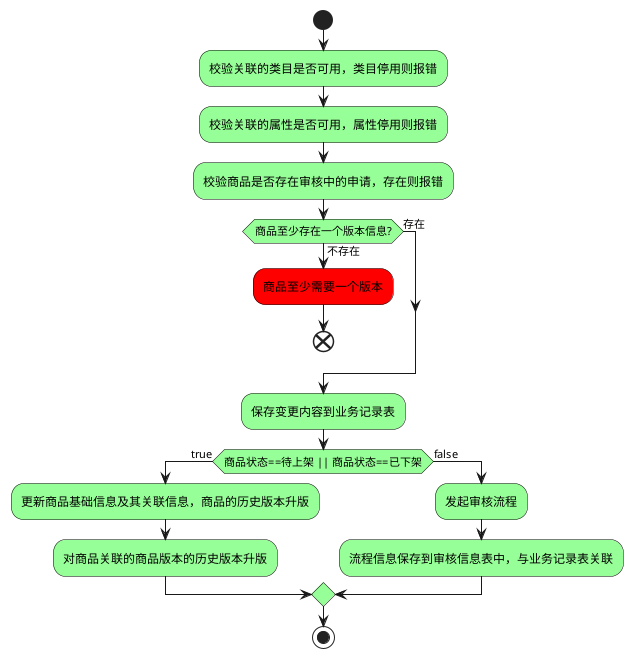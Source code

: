 @startuml
'https://plantuml.com/activity-diagram-beta
skinparam Activity {
	BorderColor Black
	BackgroundColor PHYSICAL
}


start
:校验关联的类目是否可用，类目停用则报错;
:校验关联的属性是否可用，属性停用则报错;
:校验商品是否存在审核中的申请，存在则报错;
if(商品至少存在一个版本信息?) then(存在)
else(不存在)
#red:商品至少需要一个版本;
end
endif
:保存变更内容到业务记录表;
if(商品状态==待上架 || 商品状态==已下架) then(true)
:更新商品基础信息及其关联信息，商品的历史版本升版;
:对商品关联的商品版本的历史版本升版;
else(false)
:发起审核流程;
:流程信息保存到审核信息表中，与业务记录表关联;
endif
stop

@enduml
